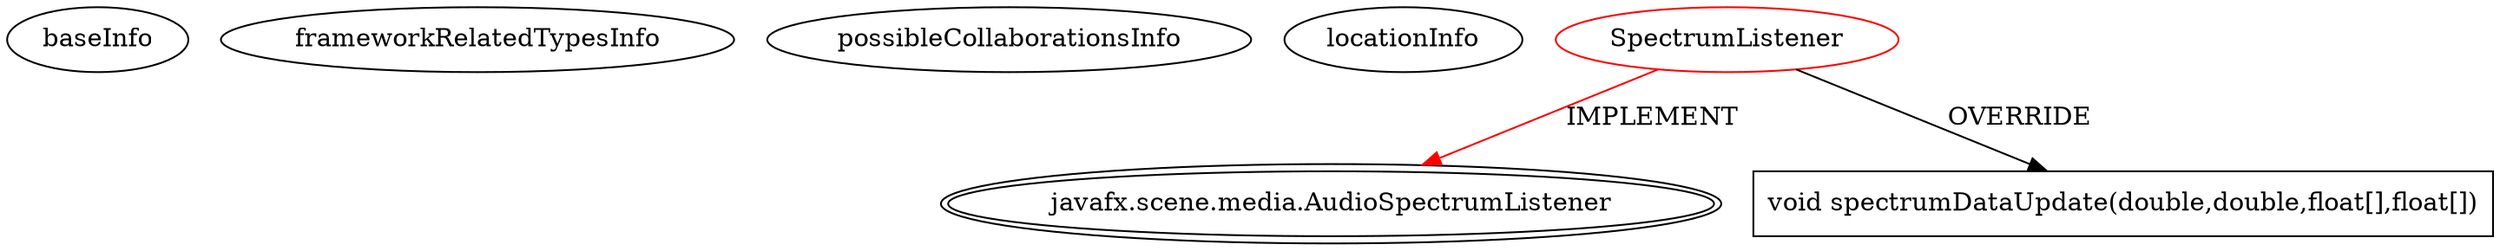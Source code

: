 digraph {
baseInfo[graphId=1520,category="extension_graph",isAnonymous=false,possibleRelation=false]
frameworkRelatedTypesInfo[0="javafx.scene.media.AudioSpectrumListener"]
possibleCollaborationsInfo[]
locationInfo[projectName="Tsaru-Java-MP3-Visualizations",filePath="/Tsaru-Java-MP3-Visualizations/Java-MP3-Visualizations-master/mp3 Visualization/src/SpectrumListener.java",contextSignature="SpectrumListener",graphId="1520"]
0[label="SpectrumListener",vertexType="ROOT_CLIENT_CLASS_DECLARATION",isFrameworkType=false,color=red]
1[label="javafx.scene.media.AudioSpectrumListener",vertexType="FRAMEWORK_INTERFACE_TYPE",isFrameworkType=true,peripheries=2]
2[label="void spectrumDataUpdate(double,double,float[],float[])",vertexType="OVERRIDING_METHOD_DECLARATION",isFrameworkType=false,shape=box]
0->1[label="IMPLEMENT",color=red]
0->2[label="OVERRIDE"]
}
